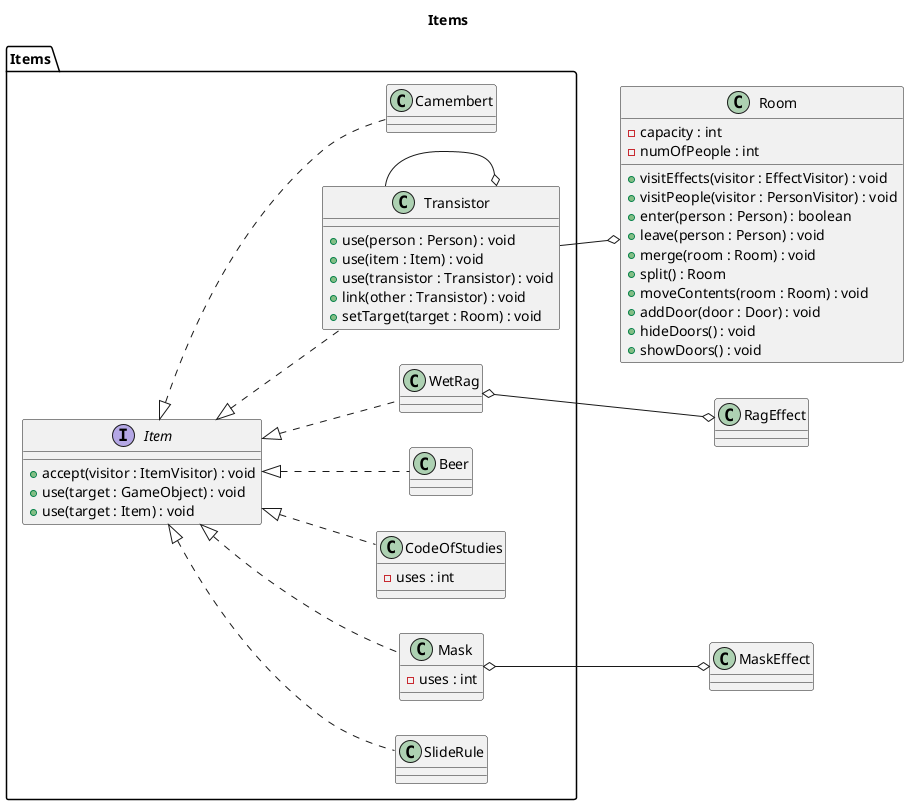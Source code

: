 @startuml items

title Items
left to right direction
package Items {
	interface Item {
		+ accept(visitor : ItemVisitor) : void
		+ use(target : GameObject) : void
		+ use(target : Item) : void
	}
	class SlideRule
	class Transistor {
		+ use(person : Person) : void
		+ use(item : Item) : void
		+ use(transistor : Transistor) : void
		+ link(other : Transistor) : void
		+ setTarget(target : Room) : void
	}
	class CodeOfStudies {
		- uses : int
	}
	class Beer
	class WetRag
	class Mask {
		- uses : int
	}
	class Camembert
}
class Room {
	- capacity : int
	- numOfPeople : int
	+ visitEffects(visitor : EffectVisitor) : void
	+ visitPeople(visitor : PersonVisitor) : void
	+ enter(person : Person) : boolean
	+ leave(person : Person) : void
	+ merge(room : Room) : void
	+ split() : Room
	+ moveContents(room : Room) : void
	+ addDoor(door : Door) : void
	+ hideDoors() : void
	+ showDoors() : void
}

Item <|.- SlideRule
Item <|.- Transistor
Item <|.- CodeOfStudies
Item <|.- Beer
Item <|.- WetRag
Item <|.- Mask
Item <|.- Camembert

WetRag o--o RagEffect
Mask o--o MaskEffect

Transistor --o Transistor
Transistor --o Room

@enduml